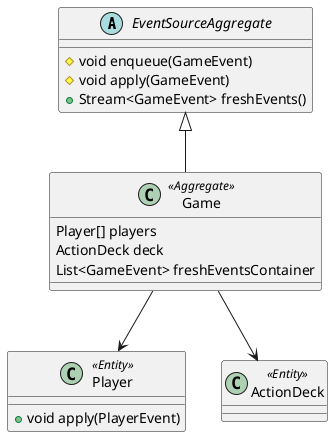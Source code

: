 @startuml
'https://plantuml.com/class-diagram

abstract class EventSourceAggregate {
#void enqueue(GameEvent)
#void apply(GameEvent)
+Stream<GameEvent> freshEvents()
}

class Game << Aggregate >> {
Player[] players
ActionDeck deck
List<GameEvent> freshEventsContainer
}

Game -up-|> EventSourceAggregate

class Player << Entity >> {
+void apply(PlayerEvent)
}

class ActionDeck << Entity >> {
}

Game --> Player
Game --> ActionDeck

@enduml